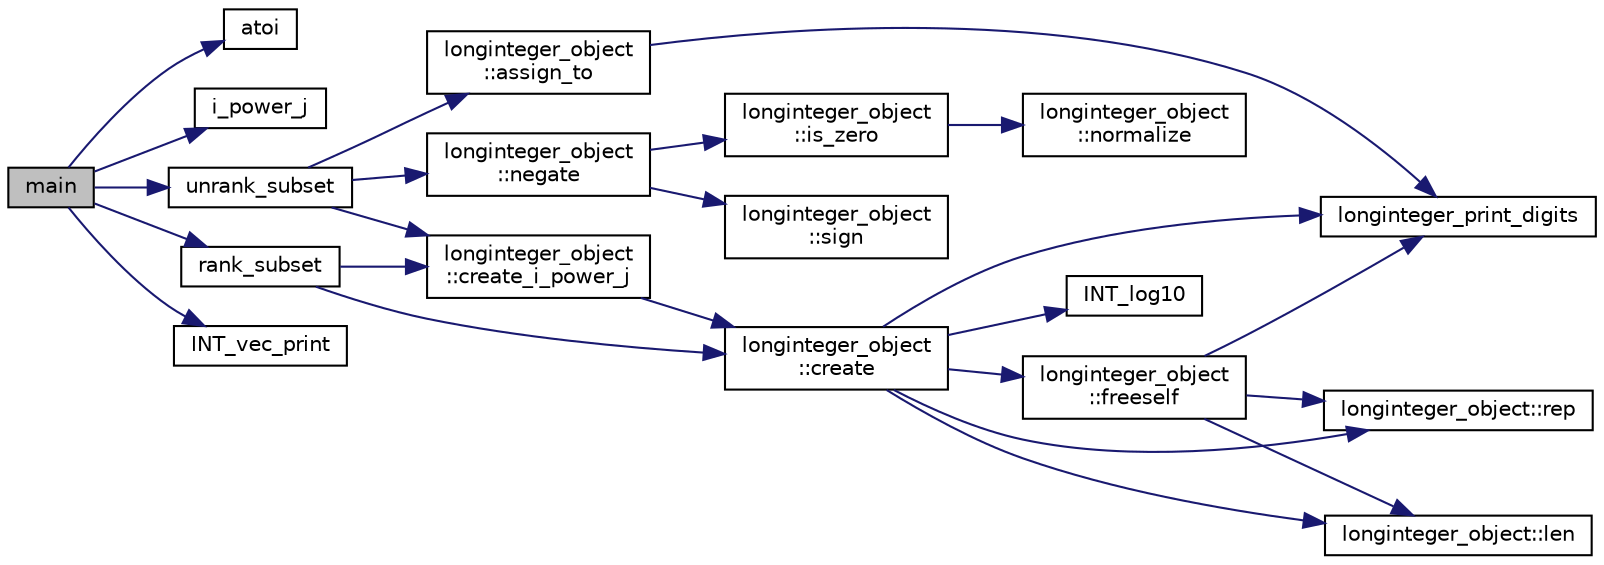 digraph "main"
{
  edge [fontname="Helvetica",fontsize="10",labelfontname="Helvetica",labelfontsize="10"];
  node [fontname="Helvetica",fontsize="10",shape=record];
  rankdir="LR";
  Node0 [label="main",height=0.2,width=0.4,color="black", fillcolor="grey75", style="filled", fontcolor="black"];
  Node0 -> Node1 [color="midnightblue",fontsize="10",style="solid",fontname="Helvetica"];
  Node1 [label="atoi",height=0.2,width=0.4,color="black", fillcolor="white", style="filled",URL="$d9/d60/discreta_8h.html#ad0ac71cbcb495289e474437d6b7d7fac"];
  Node0 -> Node2 [color="midnightblue",fontsize="10",style="solid",fontname="Helvetica"];
  Node2 [label="i_power_j",height=0.2,width=0.4,color="black", fillcolor="white", style="filled",URL="$de/dc5/algebra__and__number__theory_8h.html#a39b321523e8957d701618bb5cac542b5"];
  Node0 -> Node3 [color="midnightblue",fontsize="10",style="solid",fontname="Helvetica"];
  Node3 [label="unrank_subset",height=0.2,width=0.4,color="black", fillcolor="white", style="filled",URL="$de/ded/test2_8_c.html#a6e62c789be7f7dbbd6b92e0bd4d23fb6"];
  Node3 -> Node4 [color="midnightblue",fontsize="10",style="solid",fontname="Helvetica"];
  Node4 [label="longinteger_object\l::assign_to",height=0.2,width=0.4,color="black", fillcolor="white", style="filled",URL="$dd/d7e/classlonginteger__object.html#a891b9d0947bfce181245ab5cffe9482a"];
  Node4 -> Node5 [color="midnightblue",fontsize="10",style="solid",fontname="Helvetica"];
  Node5 [label="longinteger_print_digits",height=0.2,width=0.4,color="black", fillcolor="white", style="filled",URL="$de/dc5/algebra__and__number__theory_8h.html#ac2bac7b12f5b6440b8dad275cd7a157d"];
  Node3 -> Node6 [color="midnightblue",fontsize="10",style="solid",fontname="Helvetica"];
  Node6 [label="longinteger_object\l::create_i_power_j",height=0.2,width=0.4,color="black", fillcolor="white", style="filled",URL="$dd/d7e/classlonginteger__object.html#abd7f646a9077ab9a8c2754c221ae8e2a"];
  Node6 -> Node7 [color="midnightblue",fontsize="10",style="solid",fontname="Helvetica"];
  Node7 [label="longinteger_object\l::create",height=0.2,width=0.4,color="black", fillcolor="white", style="filled",URL="$dd/d7e/classlonginteger__object.html#a95d2eebc60849c3963a49298b1f498c2"];
  Node7 -> Node8 [color="midnightblue",fontsize="10",style="solid",fontname="Helvetica"];
  Node8 [label="longinteger_object\l::freeself",height=0.2,width=0.4,color="black", fillcolor="white", style="filled",URL="$dd/d7e/classlonginteger__object.html#a06450f8c4795d81da6d680830ef958a1"];
  Node8 -> Node5 [color="midnightblue",fontsize="10",style="solid",fontname="Helvetica"];
  Node8 -> Node9 [color="midnightblue",fontsize="10",style="solid",fontname="Helvetica"];
  Node9 [label="longinteger_object::rep",height=0.2,width=0.4,color="black", fillcolor="white", style="filled",URL="$dd/d7e/classlonginteger__object.html#a3ecaf12738cc721d281c416503f241e2"];
  Node8 -> Node10 [color="midnightblue",fontsize="10",style="solid",fontname="Helvetica"];
  Node10 [label="longinteger_object::len",height=0.2,width=0.4,color="black", fillcolor="white", style="filled",URL="$dd/d7e/classlonginteger__object.html#a0bfeae35be8a6fd44ed7f76413596ab1"];
  Node7 -> Node11 [color="midnightblue",fontsize="10",style="solid",fontname="Helvetica"];
  Node11 [label="INT_log10",height=0.2,width=0.4,color="black", fillcolor="white", style="filled",URL="$de/dc5/algebra__and__number__theory_8h.html#a98bc0a6c562370a355165d2538dac250"];
  Node7 -> Node5 [color="midnightblue",fontsize="10",style="solid",fontname="Helvetica"];
  Node7 -> Node9 [color="midnightblue",fontsize="10",style="solid",fontname="Helvetica"];
  Node7 -> Node10 [color="midnightblue",fontsize="10",style="solid",fontname="Helvetica"];
  Node3 -> Node12 [color="midnightblue",fontsize="10",style="solid",fontname="Helvetica"];
  Node12 [label="longinteger_object\l::negate",height=0.2,width=0.4,color="black", fillcolor="white", style="filled",URL="$dd/d7e/classlonginteger__object.html#aa2305cd4d3ee6e462c70c40acc61a6af"];
  Node12 -> Node13 [color="midnightblue",fontsize="10",style="solid",fontname="Helvetica"];
  Node13 [label="longinteger_object\l::is_zero",height=0.2,width=0.4,color="black", fillcolor="white", style="filled",URL="$dd/d7e/classlonginteger__object.html#a0946732d08e5180a00480f4c40667101"];
  Node13 -> Node14 [color="midnightblue",fontsize="10",style="solid",fontname="Helvetica"];
  Node14 [label="longinteger_object\l::normalize",height=0.2,width=0.4,color="black", fillcolor="white", style="filled",URL="$dd/d7e/classlonginteger__object.html#ae27040d862a5624e98fc9582daa889ee"];
  Node12 -> Node15 [color="midnightblue",fontsize="10",style="solid",fontname="Helvetica"];
  Node15 [label="longinteger_object\l::sign",height=0.2,width=0.4,color="black", fillcolor="white", style="filled",URL="$dd/d7e/classlonginteger__object.html#ab69549d0bd669e44d776f14ab1a0a344"];
  Node0 -> Node16 [color="midnightblue",fontsize="10",style="solid",fontname="Helvetica"];
  Node16 [label="INT_vec_print",height=0.2,width=0.4,color="black", fillcolor="white", style="filled",URL="$df/dbf/sajeeb_8_c.html#a79a5901af0b47dd0d694109543c027fe"];
  Node0 -> Node17 [color="midnightblue",fontsize="10",style="solid",fontname="Helvetica"];
  Node17 [label="rank_subset",height=0.2,width=0.4,color="black", fillcolor="white", style="filled",URL="$de/ded/test2_8_c.html#abf5de6698fa2a247092d09eb65dbec60"];
  Node17 -> Node7 [color="midnightblue",fontsize="10",style="solid",fontname="Helvetica"];
  Node17 -> Node6 [color="midnightblue",fontsize="10",style="solid",fontname="Helvetica"];
}
